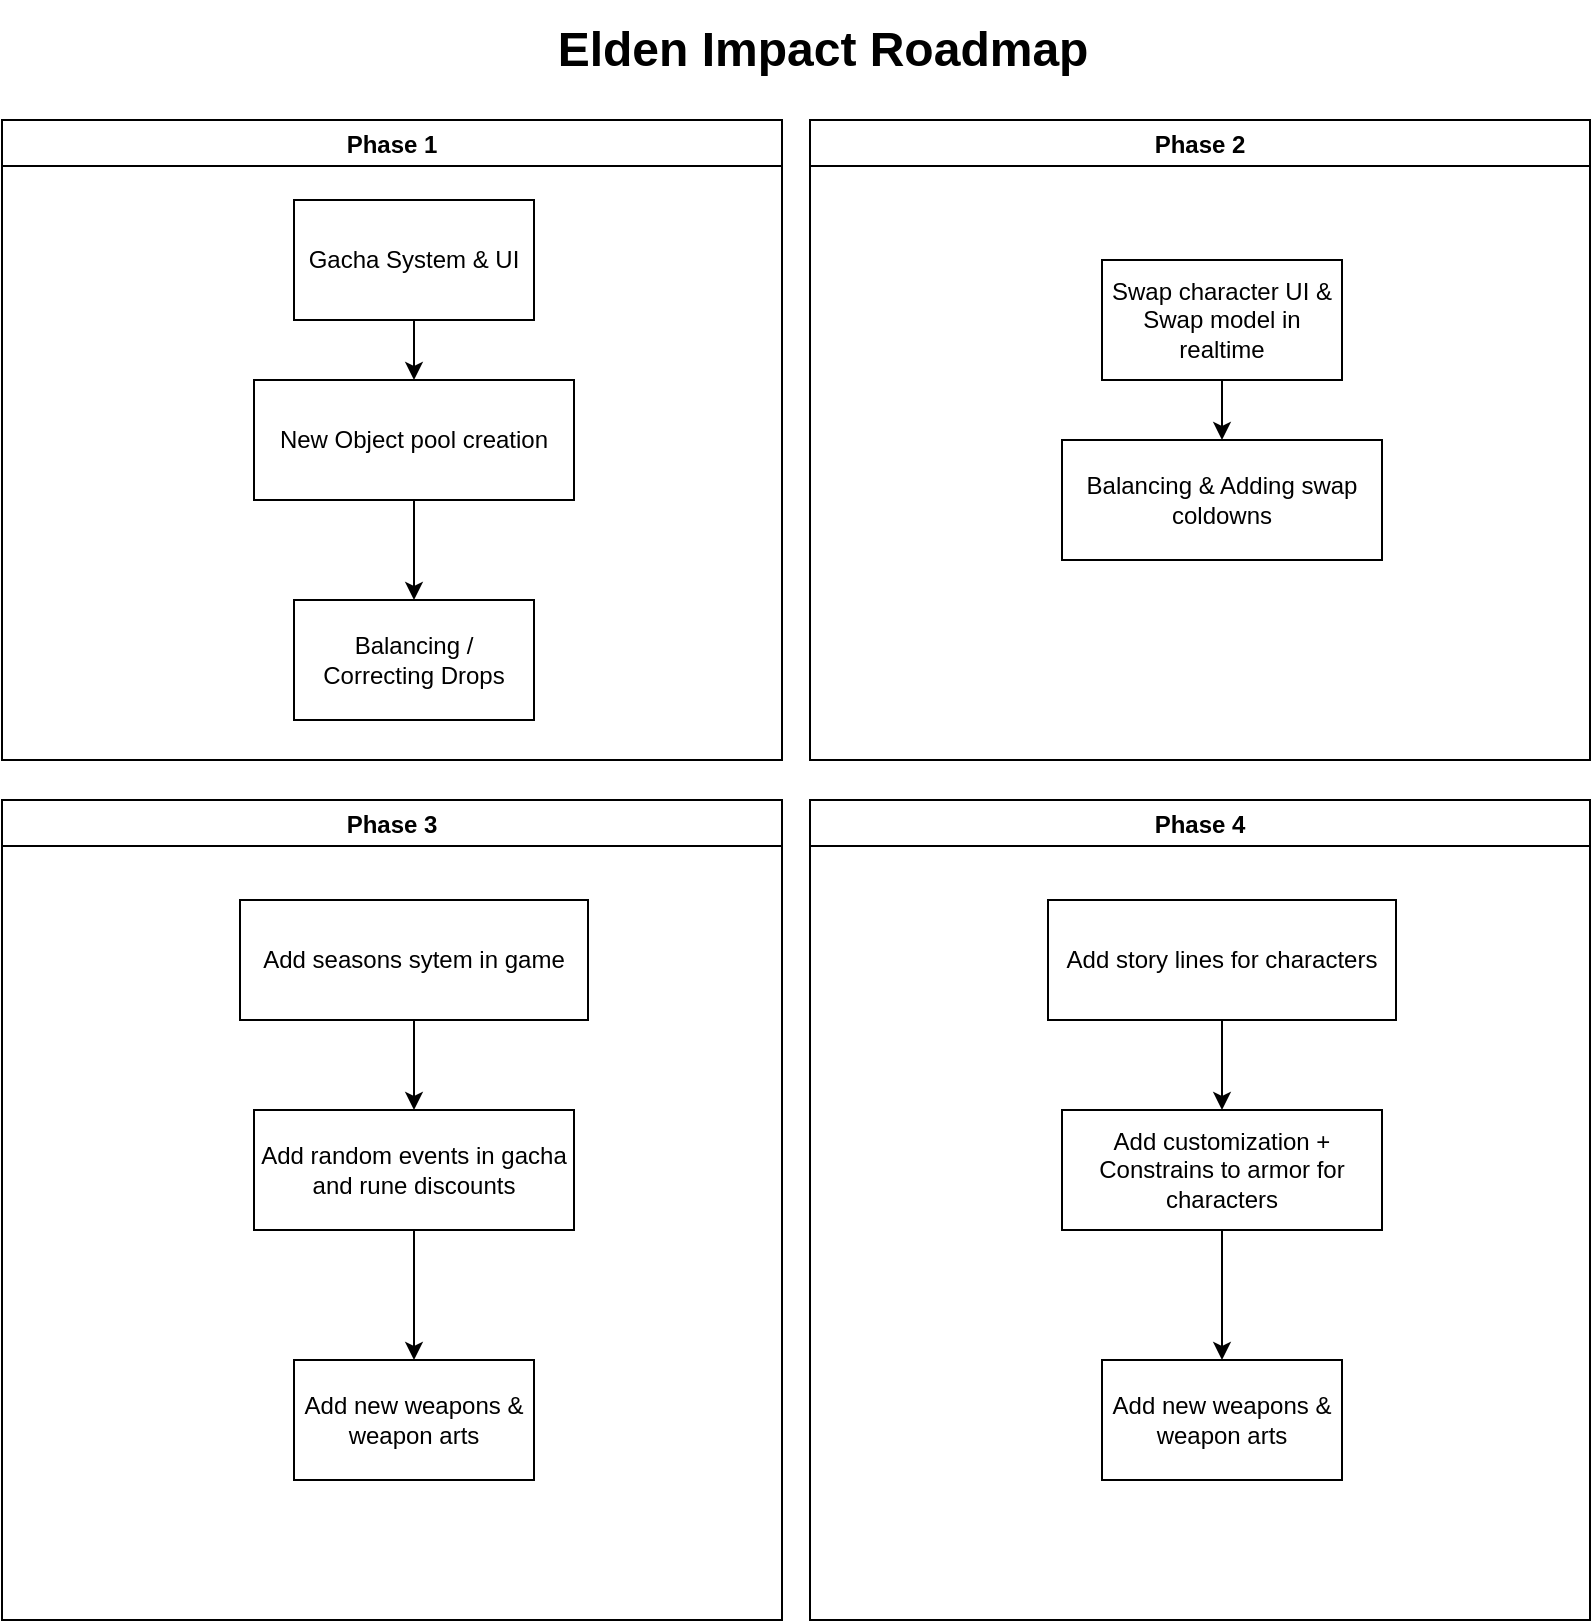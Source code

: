 <mxfile>
    <diagram id="ZZ4kX2SS_Ug996x9jVQF" name="Página-1">
        <mxGraphModel dx="1152" dy="790" grid="1" gridSize="10" guides="1" tooltips="1" connect="1" arrows="1" fold="1" page="1" pageScale="1" pageWidth="827" pageHeight="1169" math="0" shadow="0">
            <root>
                <mxCell id="0"/>
                <mxCell id="1" parent="0"/>
                <mxCell id="2" value="Elden Impact Roadmap" style="text;strokeColor=none;fillColor=none;html=1;fontSize=24;fontStyle=1;verticalAlign=middle;align=center;" vertex="1" parent="1">
                    <mxGeometry x="40" width="760" height="50" as="geometry"/>
                </mxCell>
                <mxCell id="13" value="Phase 1" style="swimlane;" vertex="1" parent="1">
                    <mxGeometry x="10" y="60" width="390" height="320" as="geometry"/>
                </mxCell>
                <mxCell id="16" value="" style="edgeStyle=none;html=1;" edge="1" parent="13" source="14" target="15">
                    <mxGeometry relative="1" as="geometry"/>
                </mxCell>
                <mxCell id="14" value="Gacha System &amp;amp; UI" style="whiteSpace=wrap;html=1;" vertex="1" parent="13">
                    <mxGeometry x="146" y="40" width="120" height="60" as="geometry"/>
                </mxCell>
                <mxCell id="15" value="New Object pool creation" style="whiteSpace=wrap;html=1;" vertex="1" parent="13">
                    <mxGeometry x="126" y="130" width="160" height="60" as="geometry"/>
                </mxCell>
                <mxCell id="17" value="Balancing / Correcting Drops" style="whiteSpace=wrap;html=1;" vertex="1" parent="13">
                    <mxGeometry x="146" y="240" width="120" height="60" as="geometry"/>
                </mxCell>
                <mxCell id="18" value="" style="edgeStyle=none;html=1;" edge="1" parent="13" source="15" target="17">
                    <mxGeometry relative="1" as="geometry"/>
                </mxCell>
                <mxCell id="19" value="Phase 2" style="swimlane;" vertex="1" parent="1">
                    <mxGeometry x="414" y="60" width="390" height="320" as="geometry"/>
                </mxCell>
                <mxCell id="20" value="" style="edgeStyle=none;html=1;" edge="1" parent="19" source="21" target="22">
                    <mxGeometry relative="1" as="geometry"/>
                </mxCell>
                <mxCell id="21" value="Swap character UI &amp;amp; Swap model in realtime" style="whiteSpace=wrap;html=1;" vertex="1" parent="19">
                    <mxGeometry x="146" y="70" width="120" height="60" as="geometry"/>
                </mxCell>
                <mxCell id="22" value="Balancing &amp;amp; Adding swap coldowns" style="whiteSpace=wrap;html=1;" vertex="1" parent="19">
                    <mxGeometry x="126" y="160" width="160" height="60" as="geometry"/>
                </mxCell>
                <mxCell id="25" value="Phase 3" style="swimlane;" vertex="1" parent="1">
                    <mxGeometry x="10" y="400" width="390" height="410" as="geometry"/>
                </mxCell>
                <mxCell id="26" value="" style="edgeStyle=none;html=1;" edge="1" parent="25" source="27" target="28">
                    <mxGeometry relative="1" as="geometry"/>
                </mxCell>
                <mxCell id="27" value="Add seasons sytem in game" style="whiteSpace=wrap;html=1;" vertex="1" parent="25">
                    <mxGeometry x="119" y="50" width="174" height="60" as="geometry"/>
                </mxCell>
                <mxCell id="31" value="" style="edgeStyle=none;html=1;" edge="1" parent="25" source="28" target="30">
                    <mxGeometry relative="1" as="geometry"/>
                </mxCell>
                <mxCell id="28" value="Add random events in gacha and rune discounts" style="whiteSpace=wrap;html=1;" vertex="1" parent="25">
                    <mxGeometry x="126" y="155" width="160" height="60" as="geometry"/>
                </mxCell>
                <mxCell id="30" value="Add new weapons &amp;amp; weapon arts" style="whiteSpace=wrap;html=1;" vertex="1" parent="25">
                    <mxGeometry x="146" y="280" width="120" height="60" as="geometry"/>
                </mxCell>
                <mxCell id="32" value="Phase 4" style="swimlane;" vertex="1" parent="1">
                    <mxGeometry x="414" y="400" width="390" height="410" as="geometry"/>
                </mxCell>
                <mxCell id="33" value="" style="edgeStyle=none;html=1;" edge="1" parent="32" source="34" target="36">
                    <mxGeometry relative="1" as="geometry"/>
                </mxCell>
                <mxCell id="34" value="Add story lines for characters" style="whiteSpace=wrap;html=1;" vertex="1" parent="32">
                    <mxGeometry x="119" y="50" width="174" height="60" as="geometry"/>
                </mxCell>
                <mxCell id="35" value="" style="edgeStyle=none;html=1;" edge="1" parent="32" source="36" target="37">
                    <mxGeometry relative="1" as="geometry"/>
                </mxCell>
                <mxCell id="36" value="Add customization + Constrains to armor for characters" style="whiteSpace=wrap;html=1;" vertex="1" parent="32">
                    <mxGeometry x="126" y="155" width="160" height="60" as="geometry"/>
                </mxCell>
                <mxCell id="37" value="Add new weapons &amp;amp; weapon arts" style="whiteSpace=wrap;html=1;" vertex="1" parent="32">
                    <mxGeometry x="146" y="280" width="120" height="60" as="geometry"/>
                </mxCell>
            </root>
        </mxGraphModel>
    </diagram>
</mxfile>
